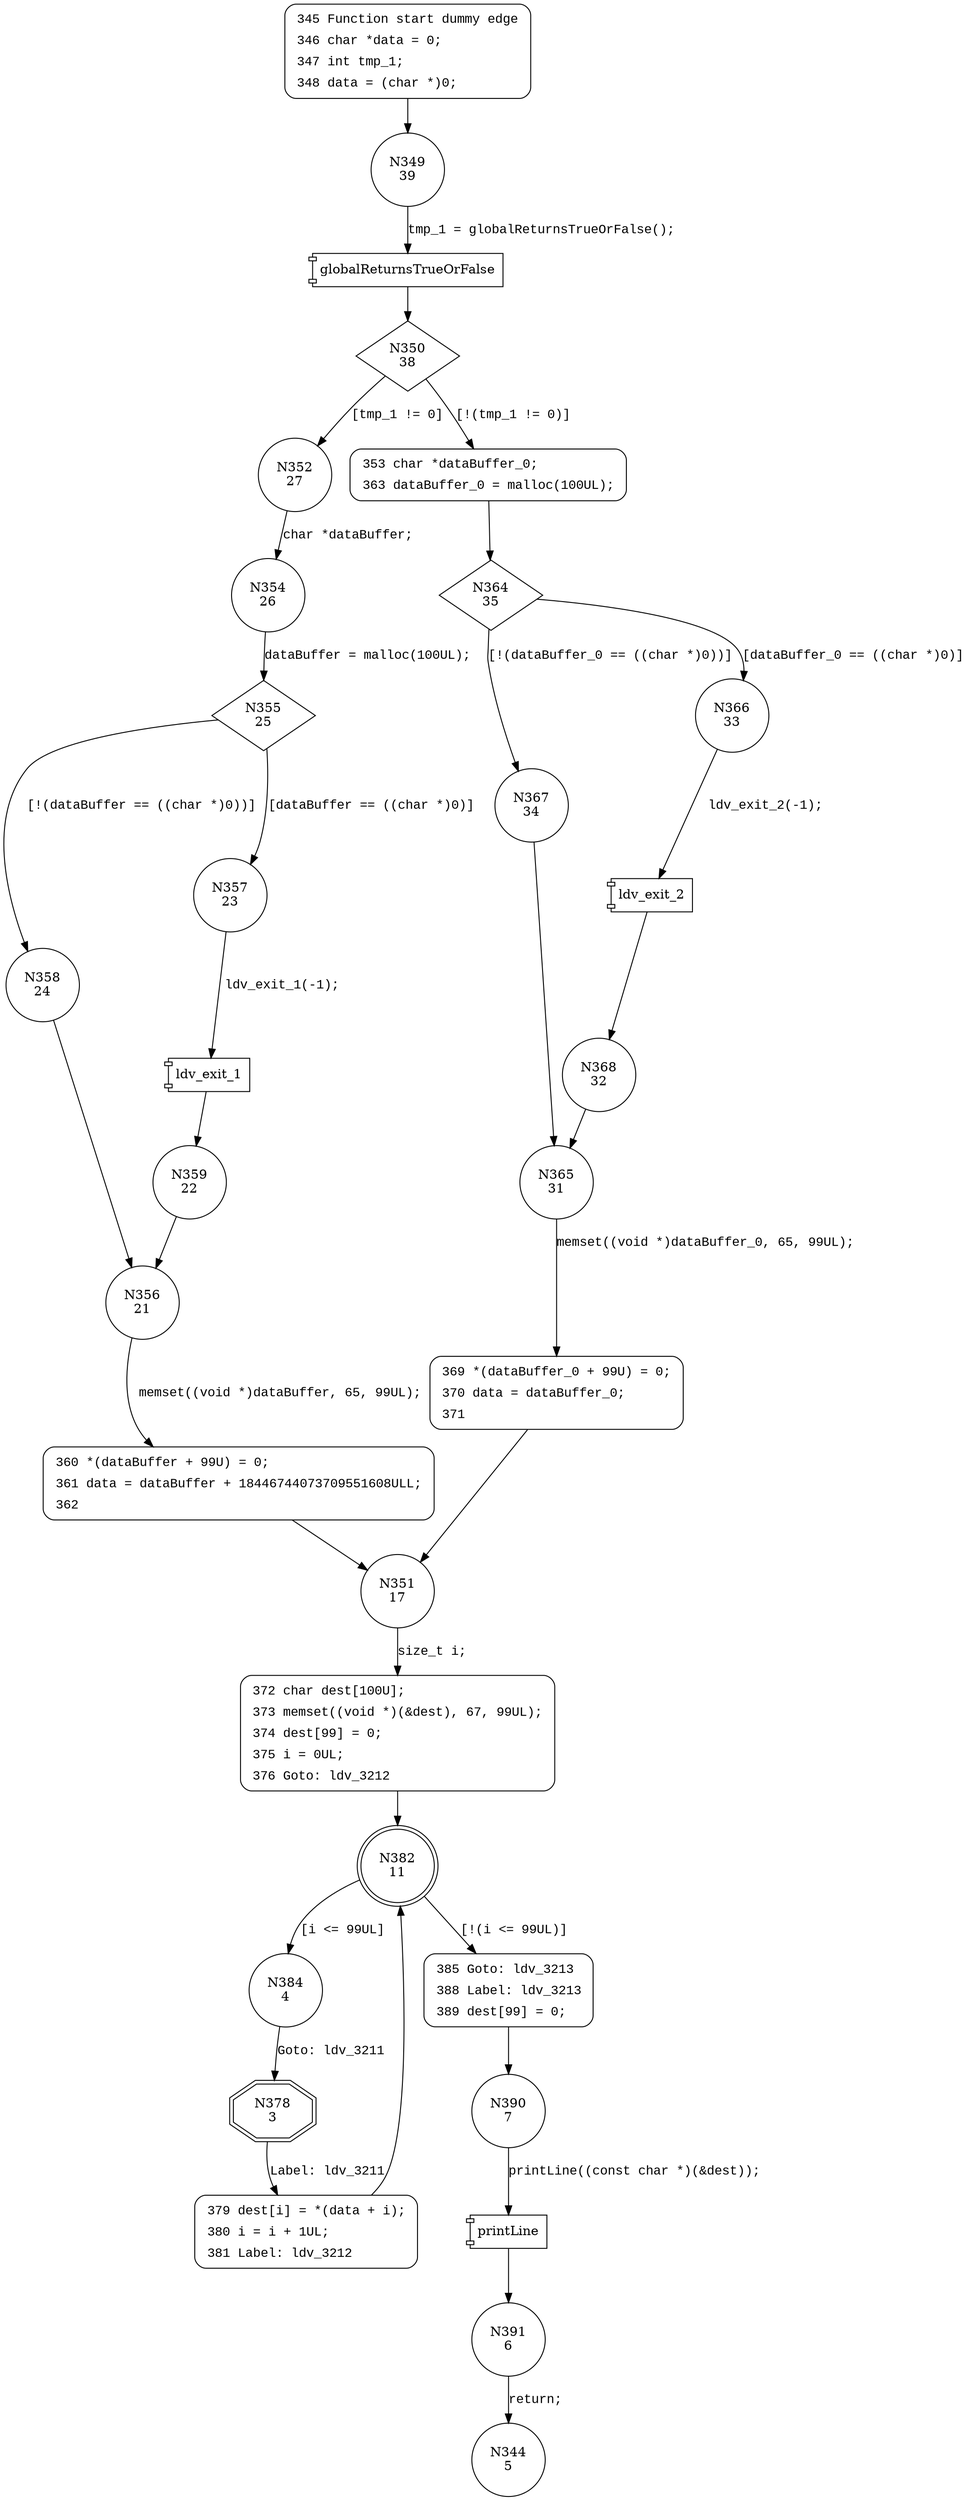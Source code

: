 digraph CWE127_Buffer_Underread__malloc_char_loop_12_bad {
349 [shape="circle" label="N349\n39"]
350 [shape="diamond" label="N350\n38"]
352 [shape="circle" label="N352\n27"]
353 [shape="circle" label="N353\n37"]
364 [shape="diamond" label="N364\n35"]
366 [shape="circle" label="N366\n33"]
367 [shape="circle" label="N367\n34"]
365 [shape="circle" label="N365\n31"]
369 [shape="circle" label="N369\n30"]
351 [shape="circle" label="N351\n17"]
372 [shape="circle" label="N372\n16"]
382 [shape="doublecircle" label="N382\n11"]
384 [shape="circle" label="N384\n4"]
385 [shape="circle" label="N385\n10"]
390 [shape="circle" label="N390\n7"]
391 [shape="circle" label="N391\n6"]
378 [shape="doubleoctagon" label="N378\n3"]
379 [shape="circle" label="N379\n2"]
368 [shape="circle" label="N368\n32"]
354 [shape="circle" label="N354\n26"]
355 [shape="diamond" label="N355\n25"]
357 [shape="circle" label="N357\n23"]
358 [shape="circle" label="N358\n24"]
356 [shape="circle" label="N356\n21"]
360 [shape="circle" label="N360\n20"]
359 [shape="circle" label="N359\n22"]
344 [shape="circle" label="N344\n5"]
345 [style="filled,bold" penwidth="1" fillcolor="white" fontname="Courier New" shape="Mrecord" label=<<table border="0" cellborder="0" cellpadding="3" bgcolor="white"><tr><td align="right">345</td><td align="left">Function start dummy edge</td></tr><tr><td align="right">346</td><td align="left">char *data = 0;</td></tr><tr><td align="right">347</td><td align="left">int tmp_1;</td></tr><tr><td align="right">348</td><td align="left">data = (char *)0;</td></tr></table>>]
345 -> 349[label=""]
353 [style="filled,bold" penwidth="1" fillcolor="white" fontname="Courier New" shape="Mrecord" label=<<table border="0" cellborder="0" cellpadding="3" bgcolor="white"><tr><td align="right">353</td><td align="left">char *dataBuffer_0;</td></tr><tr><td align="right">363</td><td align="left">dataBuffer_0 = malloc(100UL);</td></tr></table>>]
353 -> 364[label=""]
369 [style="filled,bold" penwidth="1" fillcolor="white" fontname="Courier New" shape="Mrecord" label=<<table border="0" cellborder="0" cellpadding="3" bgcolor="white"><tr><td align="right">369</td><td align="left">*(dataBuffer_0 + 99U) = 0;</td></tr><tr><td align="right">370</td><td align="left">data = dataBuffer_0;</td></tr><tr><td align="right">371</td><td align="left"></td></tr></table>>]
369 -> 351[label=""]
372 [style="filled,bold" penwidth="1" fillcolor="white" fontname="Courier New" shape="Mrecord" label=<<table border="0" cellborder="0" cellpadding="3" bgcolor="white"><tr><td align="right">372</td><td align="left">char dest[100U];</td></tr><tr><td align="right">373</td><td align="left">memset((void *)(&amp;dest), 67, 99UL);</td></tr><tr><td align="right">374</td><td align="left">dest[99] = 0;</td></tr><tr><td align="right">375</td><td align="left">i = 0UL;</td></tr><tr><td align="right">376</td><td align="left">Goto: ldv_3212</td></tr></table>>]
372 -> 382[label=""]
385 [style="filled,bold" penwidth="1" fillcolor="white" fontname="Courier New" shape="Mrecord" label=<<table border="0" cellborder="0" cellpadding="3" bgcolor="white"><tr><td align="right">385</td><td align="left">Goto: ldv_3213</td></tr><tr><td align="right">388</td><td align="left">Label: ldv_3213</td></tr><tr><td align="right">389</td><td align="left">dest[99] = 0;</td></tr></table>>]
385 -> 390[label=""]
379 [style="filled,bold" penwidth="1" fillcolor="white" fontname="Courier New" shape="Mrecord" label=<<table border="0" cellborder="0" cellpadding="3" bgcolor="white"><tr><td align="right">379</td><td align="left">dest[i] = *(data + i);</td></tr><tr><td align="right">380</td><td align="left">i = i + 1UL;</td></tr><tr><td align="right">381</td><td align="left">Label: ldv_3212</td></tr></table>>]
379 -> 382[label=""]
360 [style="filled,bold" penwidth="1" fillcolor="white" fontname="Courier New" shape="Mrecord" label=<<table border="0" cellborder="0" cellpadding="3" bgcolor="white"><tr><td align="right">360</td><td align="left">*(dataBuffer + 99U) = 0;</td></tr><tr><td align="right">361</td><td align="left">data = dataBuffer + 18446744073709551608ULL;</td></tr><tr><td align="right">362</td><td align="left"></td></tr></table>>]
360 -> 351[label=""]
100027 [shape="component" label="globalReturnsTrueOrFalse"]
349 -> 100027 [label="tmp_1 = globalReturnsTrueOrFalse();" fontname="Courier New"]
100027 -> 350 [label="" fontname="Courier New"]
350 -> 352 [label="[tmp_1 != 0]" fontname="Courier New"]
350 -> 353 [label="[!(tmp_1 != 0)]" fontname="Courier New"]
364 -> 366 [label="[dataBuffer_0 == ((char *)0)]" fontname="Courier New"]
364 -> 367 [label="[!(dataBuffer_0 == ((char *)0))]" fontname="Courier New"]
365 -> 369 [label="memset((void *)dataBuffer_0, 65, 99UL);" fontname="Courier New"]
351 -> 372 [label="size_t i;" fontname="Courier New"]
382 -> 384 [label="[i <= 99UL]" fontname="Courier New"]
382 -> 385 [label="[!(i <= 99UL)]" fontname="Courier New"]
100028 [shape="component" label="printLine"]
390 -> 100028 [label="printLine((const char *)(&dest));" fontname="Courier New"]
100028 -> 391 [label="" fontname="Courier New"]
384 -> 378 [label="Goto: ldv_3211" fontname="Courier New"]
378 -> 379 [label="Label: ldv_3211" fontname="Courier New"]
100029 [shape="component" label="ldv_exit_2"]
366 -> 100029 [label="ldv_exit_2(-1);" fontname="Courier New"]
100029 -> 368 [label="" fontname="Courier New"]
352 -> 354 [label="char *dataBuffer;" fontname="Courier New"]
355 -> 357 [label="[dataBuffer == ((char *)0)]" fontname="Courier New"]
355 -> 358 [label="[!(dataBuffer == ((char *)0))]" fontname="Courier New"]
356 -> 360 [label="memset((void *)dataBuffer, 65, 99UL);" fontname="Courier New"]
100030 [shape="component" label="ldv_exit_1"]
357 -> 100030 [label="ldv_exit_1(-1);" fontname="Courier New"]
100030 -> 359 [label="" fontname="Courier New"]
367 -> 365 [label="" fontname="Courier New"]
391 -> 344 [label="return;" fontname="Courier New"]
368 -> 365 [label="" fontname="Courier New"]
354 -> 355 [label="dataBuffer = malloc(100UL);" fontname="Courier New"]
358 -> 356 [label="" fontname="Courier New"]
359 -> 356 [label="" fontname="Courier New"]
}